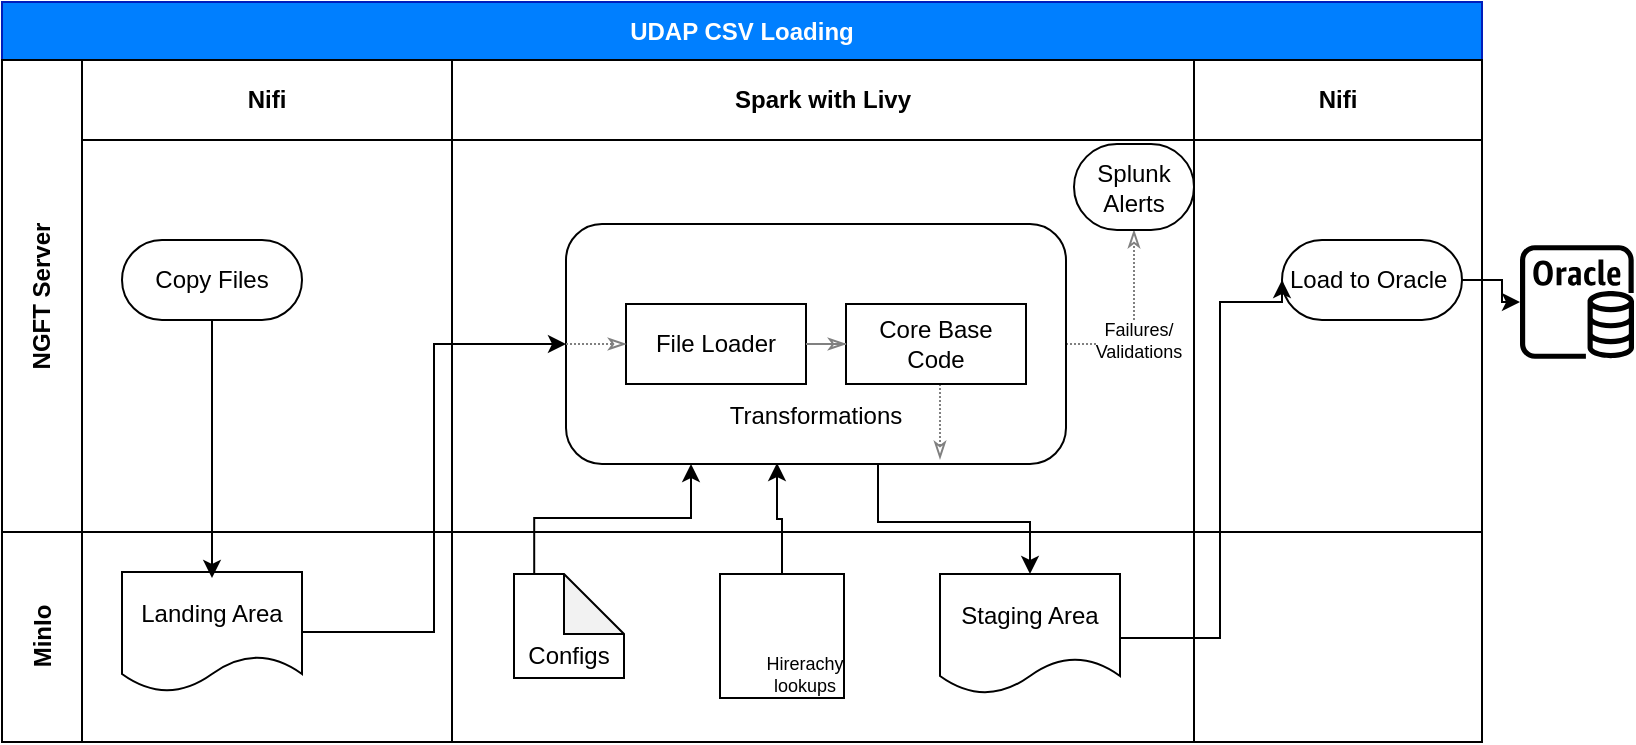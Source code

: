 <mxfile version="13.6.2" type="github">
  <diagram id="kgpKYQtTHZ0yAKxKKP6v" name="Page-1">
    <mxGraphModel dx="971" dy="402" grid="0" gridSize="10" guides="1" tooltips="1" connect="1" arrows="1" fold="1" page="1" pageScale="1" pageWidth="850" pageHeight="1100" math="0" shadow="0">
      <root>
        <mxCell id="0" />
        <mxCell id="1" parent="0" />
        <mxCell id="3nuBFxr9cyL0pnOWT2aG-1" value="UDAP CSV Loading" style="shape=table;childLayout=tableLayout;rowLines=0;columnLines=0;startSize=29;html=1;whiteSpace=wrap;collapsible=0;recursiveResize=0;expand=0;fontStyle=1;strokeColor=#001DBC;fontColor=#ffffff;fillColor=#007FFF;" parent="1" vertex="1">
          <mxGeometry x="30" y="70" width="740" height="370" as="geometry" />
        </mxCell>
        <mxCell id="3nuBFxr9cyL0pnOWT2aG-3" value="NGFT Server" style="swimlane;horizontal=0;points=[[0,0.5],[1,0.5]];portConstraint=eastwest;startSize=40;html=1;whiteSpace=wrap;collapsible=0;recursiveResize=0;expand=0;" parent="3nuBFxr9cyL0pnOWT2aG-1" vertex="1">
          <mxGeometry y="29" width="740" height="236" as="geometry" />
        </mxCell>
        <mxCell id="3nuBFxr9cyL0pnOWT2aG-4" value="Nifi" style="swimlane;connectable=0;startSize=40;html=1;whiteSpace=wrap;collapsible=0;recursiveResize=0;expand=0;" parent="3nuBFxr9cyL0pnOWT2aG-3" vertex="1">
          <mxGeometry x="40" width="185" height="236" as="geometry" />
        </mxCell>
        <mxCell id="3nuBFxr9cyL0pnOWT2aG-6" value="Copy Files" style="rounded=1;whiteSpace=wrap;html=1;arcSize=50;" parent="3nuBFxr9cyL0pnOWT2aG-4" vertex="1">
          <mxGeometry x="20" y="90" width="90" height="40" as="geometry" />
        </mxCell>
        <mxCell id="3nuBFxr9cyL0pnOWT2aG-8" value="Spark with Livy" style="swimlane;connectable=0;startSize=40;html=1;whiteSpace=wrap;collapsible=0;recursiveResize=0;expand=0;" parent="3nuBFxr9cyL0pnOWT2aG-3" vertex="1">
          <mxGeometry x="225" width="371" height="236" as="geometry" />
        </mxCell>
        <mxCell id="BFYg8RugKc8JNwpSf8fK-33" style="edgeStyle=orthogonalEdgeStyle;rounded=0;orthogonalLoop=1;jettySize=auto;html=1;exitX=1;exitY=0.5;exitDx=0;exitDy=0;entryX=0.5;entryY=1;entryDx=0;entryDy=0;dashed=1;dashPattern=1 1;endArrow=classicThin;endFill=0;strokeColor=#808080;fontSize=9;" parent="3nuBFxr9cyL0pnOWT2aG-8" source="BFYg8RugKc8JNwpSf8fK-2" target="BFYg8RugKc8JNwpSf8fK-32" edge="1">
          <mxGeometry relative="1" as="geometry" />
        </mxCell>
        <mxCell id="BFYg8RugKc8JNwpSf8fK-34" value="Failures/&lt;br&gt;Validations" style="edgeLabel;html=1;align=center;verticalAlign=middle;resizable=0;points=[];fontSize=9;" parent="BFYg8RugKc8JNwpSf8fK-33" vertex="1" connectable="0">
          <mxGeometry x="-0.202" y="-2" relative="1" as="geometry">
            <mxPoint as="offset" />
          </mxGeometry>
        </mxCell>
        <mxCell id="BFYg8RugKc8JNwpSf8fK-32" value="Splunk Alerts" style="rounded=1;whiteSpace=wrap;html=1;strokeColor=#000000;fillColor=#ffffff;fontSize=12;arcSize=50;" parent="3nuBFxr9cyL0pnOWT2aG-8" vertex="1">
          <mxGeometry x="311" y="42" width="60" height="43" as="geometry" />
        </mxCell>
        <mxCell id="BFYg8RugKc8JNwpSf8fK-31" value="" style="group" parent="3nuBFxr9cyL0pnOWT2aG-8" vertex="1" connectable="0">
          <mxGeometry x="57" y="82" width="250" height="120" as="geometry" />
        </mxCell>
        <mxCell id="BFYg8RugKc8JNwpSf8fK-2" value="&lt;br&gt;&lt;br&gt;&lt;br&gt;&lt;br&gt;&lt;br&gt;Transformations" style="rounded=1;whiteSpace=wrap;html=1;" parent="BFYg8RugKc8JNwpSf8fK-31" vertex="1">
          <mxGeometry width="250" height="120" as="geometry" />
        </mxCell>
        <mxCell id="3nuBFxr9cyL0pnOWT2aG-9" value="File Loader" style="rounded=0;whiteSpace=wrap;html=1;" parent="BFYg8RugKc8JNwpSf8fK-31" vertex="1">
          <mxGeometry x="30" y="40" width="90" height="40" as="geometry" />
        </mxCell>
        <mxCell id="BFYg8RugKc8JNwpSf8fK-28" style="edgeStyle=orthogonalEdgeStyle;orthogonalLoop=1;jettySize=auto;html=1;exitX=0.5;exitY=1;exitDx=0;exitDy=0;entryX=0.74;entryY=0.946;entryDx=0;entryDy=0;entryPerimeter=0;fontSize=9;rounded=0;dashed=1;dashPattern=1 1;strokeColor=#808080;endFill=0;endArrow=classicThin;" parent="BFYg8RugKc8JNwpSf8fK-31" source="3nuBFxr9cyL0pnOWT2aG-10" edge="1">
          <mxGeometry relative="1" as="geometry">
            <mxPoint x="187" y="84" as="sourcePoint" />
            <mxPoint x="187" y="117.52" as="targetPoint" />
          </mxGeometry>
        </mxCell>
        <mxCell id="3nuBFxr9cyL0pnOWT2aG-10" value="Core Base Code" style="rounded=0;whiteSpace=wrap;html=1;" parent="BFYg8RugKc8JNwpSf8fK-31" vertex="1">
          <mxGeometry x="140" y="40" width="90" height="40" as="geometry" />
        </mxCell>
        <mxCell id="BFYg8RugKc8JNwpSf8fK-27" style="edgeStyle=orthogonalEdgeStyle;rounded=0;orthogonalLoop=1;jettySize=auto;html=1;exitX=1;exitY=0.5;exitDx=0;exitDy=0;fontSize=9;dashed=1;dashPattern=1 1;endFill=0;endArrow=classicThin;strokeColor=#808080;" parent="BFYg8RugKc8JNwpSf8fK-31" source="3nuBFxr9cyL0pnOWT2aG-9" target="3nuBFxr9cyL0pnOWT2aG-10" edge="1">
          <mxGeometry relative="1" as="geometry" />
        </mxCell>
        <mxCell id="BFYg8RugKc8JNwpSf8fK-38" style="edgeStyle=orthogonalEdgeStyle;rounded=0;orthogonalLoop=1;jettySize=auto;html=1;exitX=0;exitY=0.5;exitDx=0;exitDy=0;entryX=0;entryY=0.5;entryDx=0;entryDy=0;dashed=1;dashPattern=1 1;endArrow=classicThin;endFill=0;strokeColor=#808080;fontSize=9;" parent="BFYg8RugKc8JNwpSf8fK-31" source="BFYg8RugKc8JNwpSf8fK-2" target="3nuBFxr9cyL0pnOWT2aG-9" edge="1">
          <mxGeometry relative="1" as="geometry" />
        </mxCell>
        <mxCell id="3nuBFxr9cyL0pnOWT2aG-11" value="Nifi" style="swimlane;connectable=0;startSize=40;html=1;whiteSpace=wrap;collapsible=0;recursiveResize=0;expand=0;" parent="3nuBFxr9cyL0pnOWT2aG-3" vertex="1">
          <mxGeometry x="596" width="144" height="236" as="geometry" />
        </mxCell>
        <mxCell id="BFYg8RugKc8JNwpSf8fK-7" value="Load to Oracle&amp;nbsp;" style="rounded=1;whiteSpace=wrap;html=1;arcSize=50;" parent="3nuBFxr9cyL0pnOWT2aG-11" vertex="1">
          <mxGeometry x="44" y="90" width="90" height="40" as="geometry" />
        </mxCell>
        <mxCell id="3nuBFxr9cyL0pnOWT2aG-15" value="MinIo" style="swimlane;horizontal=0;points=[[0,0.5],[1,0.5]];portConstraint=eastwest;startSize=40;html=1;whiteSpace=wrap;collapsible=0;recursiveResize=0;expand=0;" parent="3nuBFxr9cyL0pnOWT2aG-1" vertex="1">
          <mxGeometry y="265" width="740" height="105" as="geometry" />
        </mxCell>
        <mxCell id="3nuBFxr9cyL0pnOWT2aG-16" value="" style="swimlane;connectable=0;startSize=0;html=1;whiteSpace=wrap;collapsible=0;recursiveResize=0;expand=0;" parent="3nuBFxr9cyL0pnOWT2aG-15" vertex="1">
          <mxGeometry x="40" width="185" height="105" as="geometry" />
        </mxCell>
        <mxCell id="3nuBFxr9cyL0pnOWT2aG-21" value="Landing Area" style="shape=document;whiteSpace=wrap;html=1;boundedLbl=1;size=0.3;" parent="3nuBFxr9cyL0pnOWT2aG-16" vertex="1">
          <mxGeometry x="20" y="20" width="90" height="60" as="geometry" />
        </mxCell>
        <mxCell id="3nuBFxr9cyL0pnOWT2aG-18" value="" style="swimlane;connectable=0;startSize=0;html=1;whiteSpace=wrap;collapsible=0;recursiveResize=0;expand=0;swimlaneFillColor=none;" parent="3nuBFxr9cyL0pnOWT2aG-15" vertex="1">
          <mxGeometry x="225" width="371" height="105" as="geometry" />
        </mxCell>
        <mxCell id="BFYg8RugKc8JNwpSf8fK-23" value="" style="shape=image;html=1;verticalAlign=top;verticalLabelPosition=bottom;labelBackgroundColor=#ffffff;imageAspect=0;aspect=fixed;image=https://cdn4.iconfinder.com/data/icons/basic-user-interface-2/512/User_Interface-14-128.png;strokeColor=#FFFFFF;fillColor=#000000;fontSize=9;imageBorder=#000000;" parent="3nuBFxr9cyL0pnOWT2aG-18" vertex="1">
          <mxGeometry x="134" y="21" width="62" height="62" as="geometry" />
        </mxCell>
        <mxCell id="BFYg8RugKc8JNwpSf8fK-4" value="Staging Area" style="shape=document;whiteSpace=wrap;html=1;boundedLbl=1;size=0.3;" parent="3nuBFxr9cyL0pnOWT2aG-18" vertex="1">
          <mxGeometry x="244" y="21" width="90" height="60" as="geometry" />
        </mxCell>
        <mxCell id="BFYg8RugKc8JNwpSf8fK-16" value="" style="group" parent="3nuBFxr9cyL0pnOWT2aG-18" vertex="1" connectable="0">
          <mxGeometry x="31" y="21" width="55" height="52" as="geometry" />
        </mxCell>
        <mxCell id="BFYg8RugKc8JNwpSf8fK-14" value="&lt;br&gt;&lt;br&gt;Configs" style="shape=note;whiteSpace=wrap;html=1;backgroundOutline=1;darkOpacity=0.05;strokeColor=#000000;fillColor=#ffffff;" parent="BFYg8RugKc8JNwpSf8fK-16" vertex="1">
          <mxGeometry width="55" height="52.0" as="geometry" />
        </mxCell>
        <mxCell id="BFYg8RugKc8JNwpSf8fK-12" value="" style="shape=image;html=1;verticalAlign=top;verticalLabelPosition=bottom;labelBackgroundColor=#ffffff;imageAspect=0;aspect=fixed;image=https://cdn0.iconfinder.com/data/icons/set-app-incredibles/24/Configuration-01-128.png;fillColor=#000000;" parent="BFYg8RugKc8JNwpSf8fK-16" vertex="1">
          <mxGeometry width="20.222" height="20.222" as="geometry" />
        </mxCell>
        <mxCell id="BFYg8RugKc8JNwpSf8fK-24" value="Hirerachy lookups" style="text;html=1;strokeColor=none;fillColor=none;align=center;verticalAlign=middle;whiteSpace=wrap;rounded=0;fontSize=9;" parent="3nuBFxr9cyL0pnOWT2aG-18" vertex="1">
          <mxGeometry x="147" y="61" width="59" height="20" as="geometry" />
        </mxCell>
        <mxCell id="3nuBFxr9cyL0pnOWT2aG-23" value="" style="swimlane;connectable=0;startSize=0;html=1;whiteSpace=wrap;collapsible=0;recursiveResize=0;expand=0;" parent="3nuBFxr9cyL0pnOWT2aG-15" vertex="1">
          <mxGeometry x="596" width="144" height="105" as="geometry" />
        </mxCell>
        <mxCell id="3nuBFxr9cyL0pnOWT2aG-5" style="edgeStyle=orthogonalEdgeStyle;rounded=0;orthogonalLoop=1;jettySize=auto;html=1;" parent="3nuBFxr9cyL0pnOWT2aG-1" source="3nuBFxr9cyL0pnOWT2aG-6" edge="1">
          <mxGeometry relative="1" as="geometry">
            <mxPoint x="105" y="288" as="targetPoint" />
          </mxGeometry>
        </mxCell>
        <mxCell id="BFYg8RugKc8JNwpSf8fK-5" style="edgeStyle=orthogonalEdgeStyle;rounded=0;orthogonalLoop=1;jettySize=auto;html=1;exitX=0.75;exitY=1;exitDx=0;exitDy=0;entryX=0.5;entryY=0;entryDx=0;entryDy=0;" parent="3nuBFxr9cyL0pnOWT2aG-1" source="BFYg8RugKc8JNwpSf8fK-2" target="BFYg8RugKc8JNwpSf8fK-4" edge="1">
          <mxGeometry relative="1" as="geometry">
            <Array as="points">
              <mxPoint x="438" y="260" />
              <mxPoint x="514" y="260" />
            </Array>
          </mxGeometry>
        </mxCell>
        <mxCell id="BFYg8RugKc8JNwpSf8fK-6" style="edgeStyle=orthogonalEdgeStyle;rounded=0;orthogonalLoop=1;jettySize=auto;html=1;exitX=1;exitY=0.5;exitDx=0;exitDy=0;entryX=0;entryY=0.5;entryDx=0;entryDy=0;" parent="3nuBFxr9cyL0pnOWT2aG-1" source="BFYg8RugKc8JNwpSf8fK-4" target="BFYg8RugKc8JNwpSf8fK-7" edge="1">
          <mxGeometry relative="1" as="geometry">
            <mxPoint x="620" y="160" as="targetPoint" />
            <Array as="points">
              <mxPoint x="559" y="318" />
              <mxPoint x="609" y="318" />
              <mxPoint x="609" y="150" />
            </Array>
          </mxGeometry>
        </mxCell>
        <mxCell id="BFYg8RugKc8JNwpSf8fK-35" style="edgeStyle=orthogonalEdgeStyle;rounded=0;orthogonalLoop=1;jettySize=auto;html=1;exitX=0.5;exitY=0;exitDx=0;exitDy=0;entryX=0.25;entryY=1;entryDx=0;entryDy=0;endArrow=classic;strokeColor=#000000;fontSize=9;" parent="3nuBFxr9cyL0pnOWT2aG-1" source="BFYg8RugKc8JNwpSf8fK-12" target="BFYg8RugKc8JNwpSf8fK-2" edge="1">
          <mxGeometry relative="1" as="geometry">
            <Array as="points">
              <mxPoint x="266" y="258" />
              <mxPoint x="345" y="258" />
            </Array>
          </mxGeometry>
        </mxCell>
        <mxCell id="BFYg8RugKc8JNwpSf8fK-36" style="edgeStyle=orthogonalEdgeStyle;rounded=0;orthogonalLoop=1;jettySize=auto;html=1;exitX=1;exitY=0.5;exitDx=0;exitDy=0;entryX=0;entryY=0.5;entryDx=0;entryDy=0;endArrow=classic;strokeColor=#000000;fontSize=11;" parent="3nuBFxr9cyL0pnOWT2aG-1" source="3nuBFxr9cyL0pnOWT2aG-21" target="BFYg8RugKc8JNwpSf8fK-2" edge="1">
          <mxGeometry relative="1" as="geometry" />
        </mxCell>
        <mxCell id="BFYg8RugKc8JNwpSf8fK-41" style="edgeStyle=orthogonalEdgeStyle;rounded=0;orthogonalLoop=1;jettySize=auto;html=1;exitX=0.5;exitY=0;exitDx=0;exitDy=0;entryX=0.422;entryY=0.996;entryDx=0;entryDy=0;entryPerimeter=0;endArrow=classic;strokeColor=#000000;fontSize=9;" parent="3nuBFxr9cyL0pnOWT2aG-1" source="BFYg8RugKc8JNwpSf8fK-23" target="BFYg8RugKc8JNwpSf8fK-2" edge="1">
          <mxGeometry relative="1" as="geometry" />
        </mxCell>
        <mxCell id="BFYg8RugKc8JNwpSf8fK-9" value="" style="outlineConnect=0;fontColor=#232F3E;gradientColor=none;strokeColor=none;dashed=0;verticalLabelPosition=bottom;verticalAlign=top;align=center;html=1;fontSize=12;fontStyle=0;aspect=fixed;pointerEvents=1;shape=mxgraph.aws4.rds_oracle_instance;fillColor=#000000;" parent="1" vertex="1">
          <mxGeometry x="789" y="191.5" width="57" height="57" as="geometry" />
        </mxCell>
        <mxCell id="BFYg8RugKc8JNwpSf8fK-21" style="edgeStyle=orthogonalEdgeStyle;rounded=0;orthogonalLoop=1;jettySize=auto;html=1;exitX=1;exitY=0.5;exitDx=0;exitDy=0;" parent="1" source="BFYg8RugKc8JNwpSf8fK-7" target="BFYg8RugKc8JNwpSf8fK-9" edge="1">
          <mxGeometry relative="1" as="geometry" />
        </mxCell>
      </root>
    </mxGraphModel>
  </diagram>
</mxfile>
